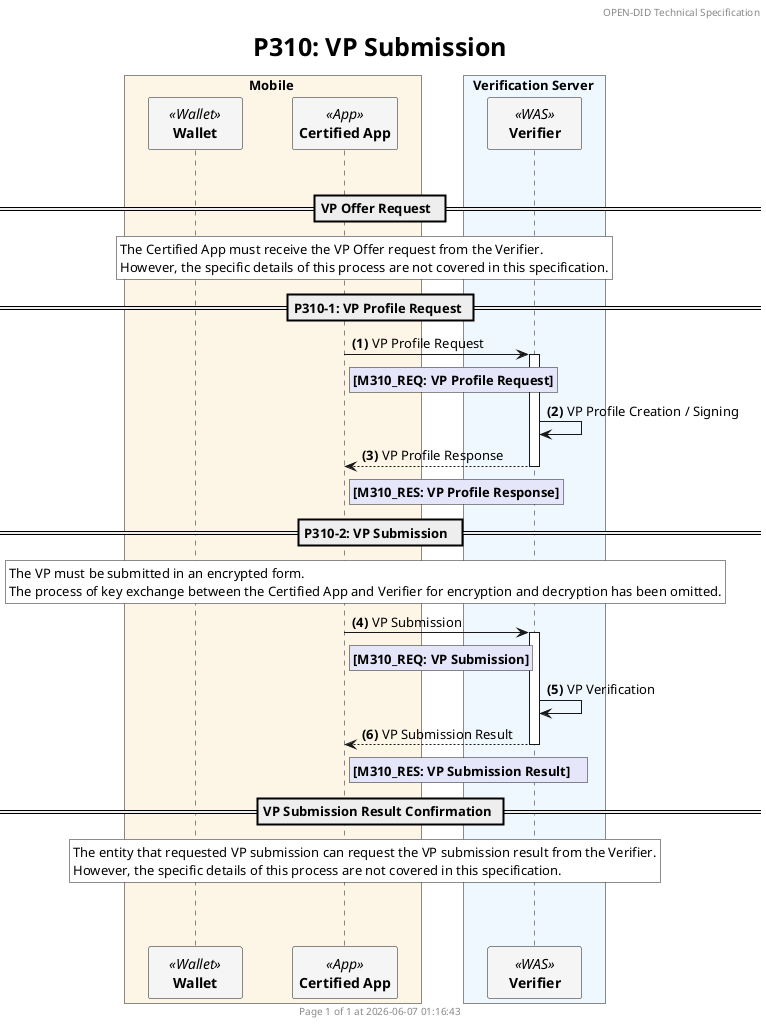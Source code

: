 @startuml P310_submit_vp_simple

'- - - - - - - - - - - - - - - - - - - - - - - - - - - - - - - - - - - - - - - - - - - - - - - - - - - - - - - - - - -
' Settings
'- - - - - - - - - - - - - - - - - - - - - - - - - - - - - - - - - - - - - - - - - - - - - - - - - - - - - - - - - - -
'=== Header and Footer ===
header OPEN-DID Technical Specification
footer
  	Page %page% of %lastpage% at %date("yyyy-MM-dd hh:mm:ss")
end footer

'=== Title ===
title
	<size:25>P310: VP Submission</size>
end title

'=== Options ===
autonumber "<b>(#)</b>"

'=== Participants ===
skinparam ParticipantPadding 20
skinparam BoxPadding 20
skinparam MaxMessageSize 500
skinparam MinClassWidth 80

box Mobile #OldLace
    participant "**Wallet**" as WALLET <<Wallet>> #WhiteSmoke
    participant "**Certified App**" as CA <<App>> #WhiteSmoke    
end box

box Verification Server #AliceBlue
    participant "**Verifier**" as SP <<WAS>> #WhiteSmoke
end box

'- - - - - - - - - - - - - - - - - - - - - - - - - - - - - - - - - - - - - - - - - - - - - - - - - - - - - - - - - - -
' Content
'- - - - - - - - - - - - - - - - - - - - - - - - - - - - - - - - - - - - - - - - - - - - - - - - - - - - - - - - - - -
|||
== VP Offer Request  ==

rnote across #white
    The Certified App must receive the VP Offer request from the Verifier.
    However, the specific details of this process are not covered in this specification.
end note

== P310-1: VP Profile Request ==

CA -> SP++: VP Profile Request
rnote right of CA #Lavender        
    **[M310_REQ: VP Profile Request]**
end note

SP -> SP: VP Profile Creation / Signing

SP --> CA--: VP Profile Response
rnote right of CA #Lavender        
    **[M310_RES: VP Profile Response]**
end note

== P310-2: VP Submission  ==

rnote across #white
    The VP must be submitted in an encrypted form.
    The process of key exchange between the Certified App and Verifier for encryption and decryption has been omitted.
end note

CA -> SP++: VP Submission
rnote right of CA #Lavender        
    **[M310_REQ: VP Submission]**
end note

SP -> SP : VP Verification
SP --> CA--: VP Submission Result
rnote right of CA #Lavender        
    **[M310_RES: VP Submission Result]**    
end note

== VP Submission Result Confirmation ==

rnote across #white
    The entity that requested VP submission can request the VP submission result from the Verifier.
    However, the specific details of this process are not covered in this specification.
end note


|||
|||
@enduml
